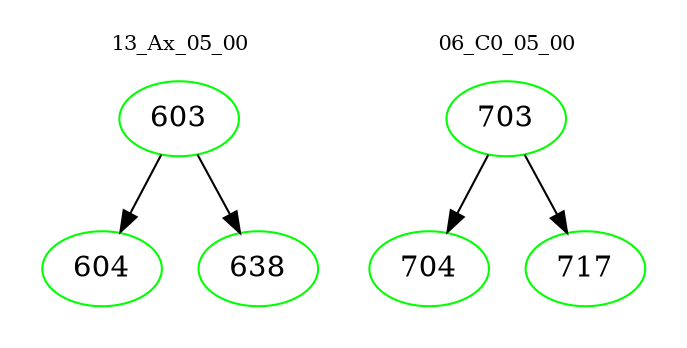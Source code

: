 digraph{
subgraph cluster_0 {
color = white
label = "13_Ax_05_00";
fontsize=10;
T0_603 [label="603", color="green"]
T0_603 -> T0_604 [color="black"]
T0_604 [label="604", color="green"]
T0_603 -> T0_638 [color="black"]
T0_638 [label="638", color="green"]
}
subgraph cluster_1 {
color = white
label = "06_C0_05_00";
fontsize=10;
T1_703 [label="703", color="green"]
T1_703 -> T1_704 [color="black"]
T1_704 [label="704", color="green"]
T1_703 -> T1_717 [color="black"]
T1_717 [label="717", color="green"]
}
}
